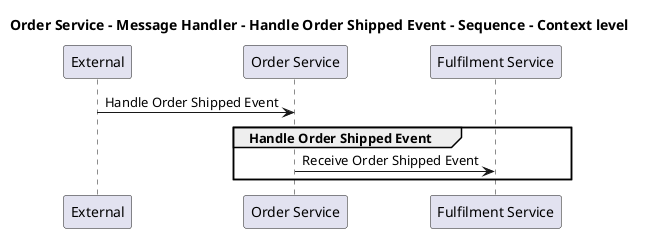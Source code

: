@startuml

title Order Service - Message Handler - Handle Order Shipped Event - Sequence - Context level

participant "External" as C4InterFlow.SoftwareSystems.ExternalSystem
participant "Order Service" as ECommercePlatform.SoftwareSystems.OrderService
participant "Fulfilment Service" as ECommercePlatform.SoftwareSystems.FulfilmentService

C4InterFlow.SoftwareSystems.ExternalSystem -> ECommercePlatform.SoftwareSystems.OrderService : Handle Order Shipped Event
group Handle Order Shipped Event
ECommercePlatform.SoftwareSystems.OrderService -> ECommercePlatform.SoftwareSystems.FulfilmentService : Receive Order Shipped Event
end


@enduml
